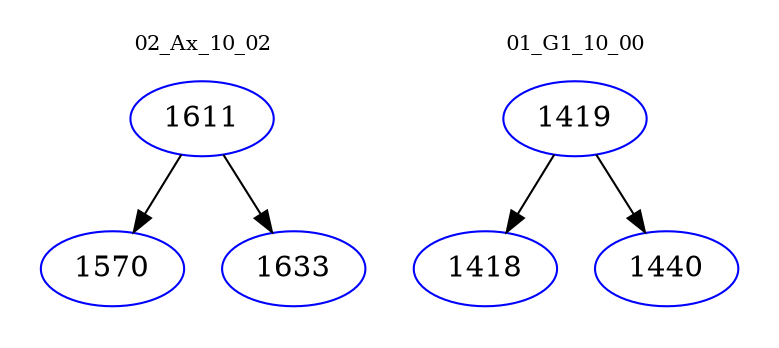 digraph{
subgraph cluster_0 {
color = white
label = "02_Ax_10_02";
fontsize=10;
T0_1611 [label="1611", color="blue"]
T0_1611 -> T0_1570 [color="black"]
T0_1570 [label="1570", color="blue"]
T0_1611 -> T0_1633 [color="black"]
T0_1633 [label="1633", color="blue"]
}
subgraph cluster_1 {
color = white
label = "01_G1_10_00";
fontsize=10;
T1_1419 [label="1419", color="blue"]
T1_1419 -> T1_1418 [color="black"]
T1_1418 [label="1418", color="blue"]
T1_1419 -> T1_1440 [color="black"]
T1_1440 [label="1440", color="blue"]
}
}
